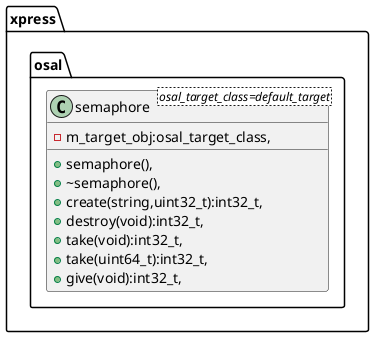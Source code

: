 @startuml
package xpress {
    package osal{
        class semaphore<osal_target_class=default_target>{
            -m_target_obj:osal_target_class,
            +semaphore(),
            +~semaphore(), 
            +create(string,uint32_t):int32_t,
            +destroy(void):int32_t,
            +take(void):int32_t,
            +take(uint64_t):int32_t,
            +give(void):int32_t,
        }
    }
}

@enduml

